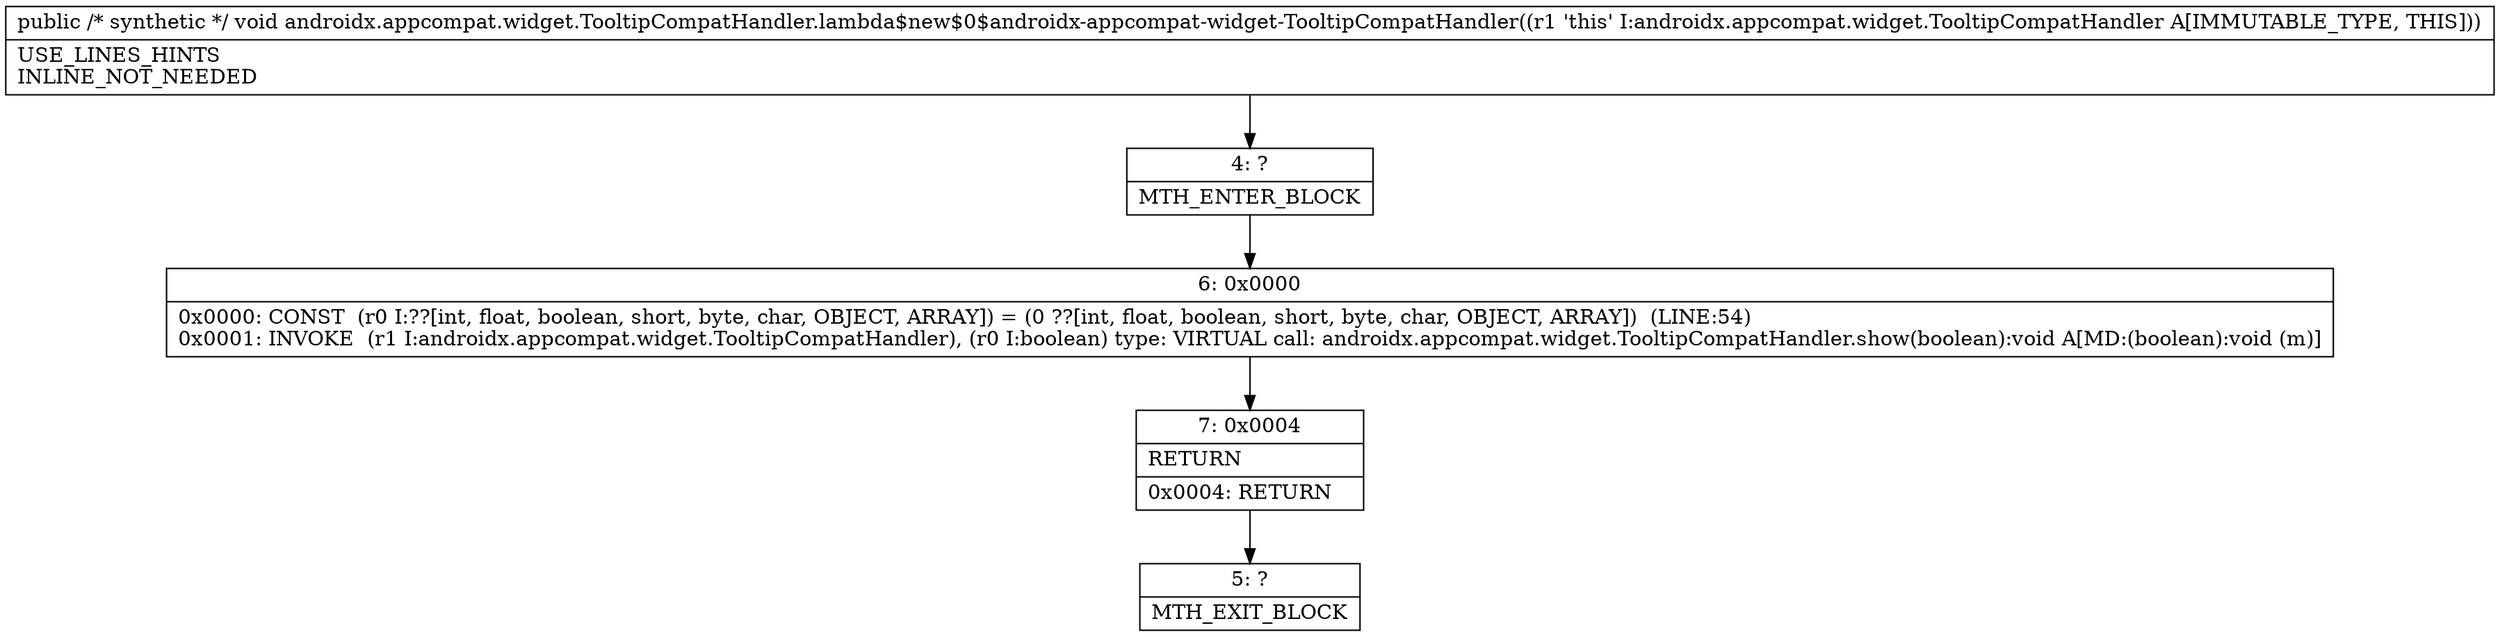 digraph "CFG forandroidx.appcompat.widget.TooltipCompatHandler.lambda$new$0$androidx\-appcompat\-widget\-TooltipCompatHandler()V" {
Node_4 [shape=record,label="{4\:\ ?|MTH_ENTER_BLOCK\l}"];
Node_6 [shape=record,label="{6\:\ 0x0000|0x0000: CONST  (r0 I:??[int, float, boolean, short, byte, char, OBJECT, ARRAY]) = (0 ??[int, float, boolean, short, byte, char, OBJECT, ARRAY])  (LINE:54)\l0x0001: INVOKE  (r1 I:androidx.appcompat.widget.TooltipCompatHandler), (r0 I:boolean) type: VIRTUAL call: androidx.appcompat.widget.TooltipCompatHandler.show(boolean):void A[MD:(boolean):void (m)]\l}"];
Node_7 [shape=record,label="{7\:\ 0x0004|RETURN\l|0x0004: RETURN   \l}"];
Node_5 [shape=record,label="{5\:\ ?|MTH_EXIT_BLOCK\l}"];
MethodNode[shape=record,label="{public \/* synthetic *\/ void androidx.appcompat.widget.TooltipCompatHandler.lambda$new$0$androidx\-appcompat\-widget\-TooltipCompatHandler((r1 'this' I:androidx.appcompat.widget.TooltipCompatHandler A[IMMUTABLE_TYPE, THIS]))  | USE_LINES_HINTS\lINLINE_NOT_NEEDED\l}"];
MethodNode -> Node_4;Node_4 -> Node_6;
Node_6 -> Node_7;
Node_7 -> Node_5;
}

